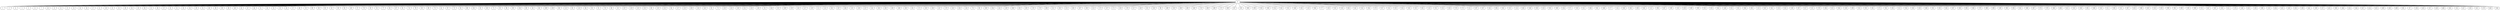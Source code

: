 graph G {
  0 -- 1;
  0 -- 2;
  0 -- 4;
  0 -- 5;
  0 -- 3;
  0 -- 8;
  0 -- 7;
  0 -- 10;
  0 -- 6;
  0 -- 12;
  0 -- 9;
  0 -- 13;
  0 -- 14;
  0 -- 16;
  0 -- 17;
  0 -- 11;
  0 -- 18;
  0 -- 22;
  0 -- 23;
  0 -- 20;
  0 -- 24;
  0 -- 19;
  0 -- 26;
  0 -- 15;
  0 -- 28;
  0 -- 27;
  0 -- 31;
  0 -- 21;
  0 -- 33;
  0 -- 34;
  0 -- 29;
  0 -- 25;
  0 -- 36;
  0 -- 30;
  0 -- 39;
  0 -- 38;
  0 -- 46;
  0 -- 43;
  0 -- 47;
  0 -- 44;
  0 -- 51;
  0 -- 54;
  0 -- 52;
  0 -- 32;
  0 -- 45;
  0 -- 37;
  0 -- 48;
  0 -- 53;
  0 -- 60;
  0 -- 58;
  0 -- 61;
  0 -- 42;
  0 -- 56;
  0 -- 62;
  0 -- 49;
  0 -- 57;
  0 -- 70;
  0 -- 59;
  0 -- 55;
  0 -- 77;
  0 -- 65;
  0 -- 67;
  0 -- 81;
  0 -- 74;
  0 -- 78;
  0 -- 83;
  0 -- 89;
  0 -- 75;
  0 -- 41;
  0 -- 97;
  0 -- 72;
  0 -- 82;
  0 -- 88;
  0 -- 101;
  0 -- 63;
  0 -- 102;
  0 -- 71;
  0 -- 92;
  0 -- 96;
  0 -- 99;
  0 -- 104;
  0 -- 80;
  0 -- 40;
  0 -- 66;
  0 -- 108;
  0 -- 109;
  0 -- 86;
  0 -- 112;
  0 -- 85;
  0 -- 110;
  0 -- 64;
  0 -- 95;
  0 -- 91;
  0 -- 76;
  0 -- 68;
  0 -- 50;
  0 -- 107;
  0 -- 129;
  0 -- 125;
  0 -- 132;
  0 -- 69;
  0 -- 133;
  0 -- 122;
  0 -- 94;
  0 -- 127;
  0 -- 123;
  0 -- 100;
  0 -- 124;
  0 -- 142;
  0 -- 93;
  0 -- 73;
  0 -- 120;
  0 -- 116;
  0 -- 150;
  0 -- 151;
  0 -- 126;
  0 -- 136;
  0 -- 35;
  0 -- 144;
  0 -- 152;
  0 -- 106;
  0 -- 139;
  0 -- 143;
  0 -- 117;
  0 -- 128;
  0 -- 111;
  0 -- 115;
  0 -- 161;
  0 -- 167;
  0 -- 164;
  0 -- 135;
  0 -- 138;
  0 -- 157;
  0 -- 141;
  0 -- 165;
  0 -- 182;
  0 -- 160;
  0 -- 168;
  0 -- 185;
  0 -- 181;
  0 -- 172;
  0 -- 105;
  0 -- 190;
  0 -- 147;
  0 -- 170;
  0 -- 103;
  0 -- 183;
  0 -- 134;
  0 -- 79;
  0 -- 90;
  0 -- 200;
  0 -- 204;
  0 -- 145;
  0 -- 159;
  0 -- 206;
  0 -- 192;
  0 -- 193;
  0 -- 176;
  0 -- 179;
  0 -- 208;
  0 -- 212;
  0 -- 202;
  0 -- 215;
  0 -- 205;
  0 -- 187;
  0 -- 203;
  0 -- 213;
  0 -- 173;
  0 -- 137;
  0 -- 171;
  0 -- 226;
  0 -- 178;
  0 -- 217;
  0 -- 140;
  0 -- 231;
  0 -- 235;
  0 -- 98;
  0 -- 169;
  0 -- 233;
  0 -- 198;
  0 -- 180;
  0 -- 240;
  0 -- 174;
  0 -- 166;
  0 -- 188;
  0 -- 175;
  0 -- 249;
  0 -- 247;
  0 -- 191;
  0 -- 186;
  0 -- 199;
  0 -- 256;
  0 -- 196;
  0 -- 214;
  0 -- 242;
  0 -- 255;
  0 -- 246;
  0 -- 162;
  0 -- 118;
  0 -- 264;
  0 -- 177;
  0 -- 158;
  0 -- 232;
  0 -- 218;
  0 -- 263;
  0 -- 241;
  0 -- 224;
  0 -- 194;
  0 -- 270;
  0 -- 257;
  0 -- 155;
  0 -- 225;
  0 -- 254;
  0 -- 163;
  0 -- 222;
  0 -- 262;
  0 -- 119;
  0 -- 251;
  0 -- 253;
  0 -- 228;
  0 -- 274;
  0 -- 272;
  0 -- 121;
  0 -- 197;
  0 -- 207;
  0 -- 245;
  0 -- 294;
  0 -- 302;
  0 -- 223;
  0 -- 114;
  0 -- 283;
  0 -- 248;
  0 -- 259;
  0 -- 220;
  0 -- 305;
  0 -- 269;
  0 -- 234;
  0 -- 271;
  0 -- 319;
  0 -- 321;
  0 -- 266;
  0 -- 261;
  0 -- 268;
  0 -- 277;
  0 -- 154;
  0 -- 292;
  0 -- 282;
  0 -- 209;
  0 -- 301;
  0 -- 113;
  0 -- 296;
  0 -- 307;
  0 -- 299;
  0 -- 318;
  0 -- 229;
  0 -- 289;
  0 -- 309;
  0 -- 322;
  0 -- 250;
  0 -- 343;
  0 -- 148;
  0 -- 352;
  0 -- 332;
  0 -- 284;
  0 -- 285;
  0 -- 153;
  0 -- 347;
  0 -- 341;
  0 -- 216;
  0 -- 252;
  0 -- 238;
  0 -- 297;
  0 -- 317;
  0 -- 131;
  0 -- 279;
  0 -- 184;
  0 -- 323;
  0 -- 304;
  0 -- 156;
  0 -- 298;
  0 -- 355;
  0 -- 201;
  0 -- 361;
  0 -- 275;
  0 -- 84;
  0 -- 265;
  0 -- 313;
  0 -- 354;
  0 -- 336;
  0 -- 328;
  0 -- 348;
  0 -- 291;
  0 -- 303;
  0 -- 345;
  0 -- 287;
  0 -- 300;
  0 -- 383;
  0 -- 306;
  0 -- 379;
  0 -- 389;
  0 -- 399;
  0 -- 189;
  0 -- 393;
  0 -- 395;
  0 -- 342;
  0 -- 308;
  0 -- 367;
  0 -- 376;
  0 -- 378;
  0 -- 360;
  0 -- 406;
  0 -- 413;
  0 -- 333;
  0 -- 338;
  0 -- 295;
  0 -- 380;
  0 -- 316;
  0 -- 311;
  0 -- 392;
  0 -- 221;
  0 -- 267;
  0 -- 433;
  0 -- 368;
  0 -- 419;
  0 -- 310;
  0 -- 230;
  0 -- 290;
  0 -- 281;
  0 -- 280;
  0 -- 195;
  0 -- 390;
  0 -- 315;
  0 -- 447;
  0 -- 387;
  0 -- 326;
  0 -- 411;
  0 -- 276;
  0 -- 146;
  0 -- 425;
  0 -- 330;
  0 -- 398;
  0 -- 210;
  0 -- 454;
  0 -- 432;
  0 -- 426;
  0 -- 455;
  0 -- 260;
  0 -- 441;
  0 -- 339;
  0 -- 237;
  0 -- 435;
  0 -- 385;
  0 -- 346;
  0 -- 324;
  0 -- 244;
  0 -- 457;
  0 -- 414;
  0 -- 423;
  0 -- 409;
  0 -- 403;
  0 -- 469;
  0 -- 391;
  0 -- 87;
  0 -- 236;
  0 -- 420;
  0 -- 357;
  0 -- 429;
  0 -- 460;
  0 -- 365;
  0 -- 353;
  0 -- 437;
  0 -- 359;
  0 -- 422;
  0 -- 479;
  0 -- 440;
  0 -- 340;
}